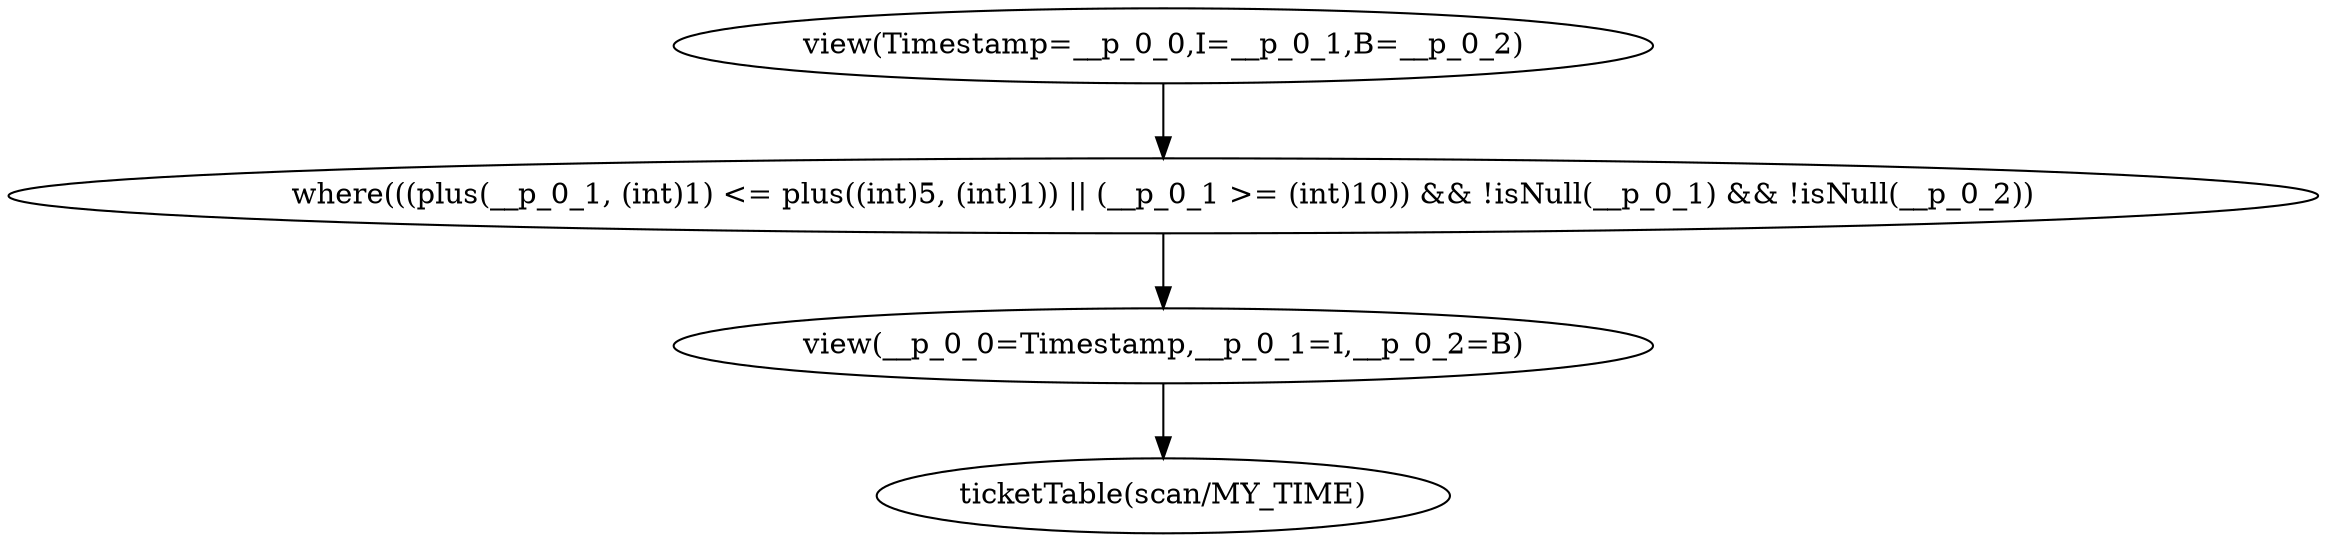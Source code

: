 digraph {
"op_0" ["label"="ticketTable(scan/MY_TIME)"]
"op_1" ["label"="view(__p_0_0=Timestamp,__p_0_1=I,__p_0_2=B)"]
"op_2" ["label"="where(((plus(__p_0_1, (int)1) <= plus((int)5, (int)1)) || (__p_0_1 >= (int)10)) && !isNull(__p_0_1) && !isNull(__p_0_2))"]
"op_3" ["label"="view(Timestamp=__p_0_0,I=__p_0_1,B=__p_0_2)"]
"op_1" -> "op_0"
"op_2" -> "op_1"
"op_3" -> "op_2"
}